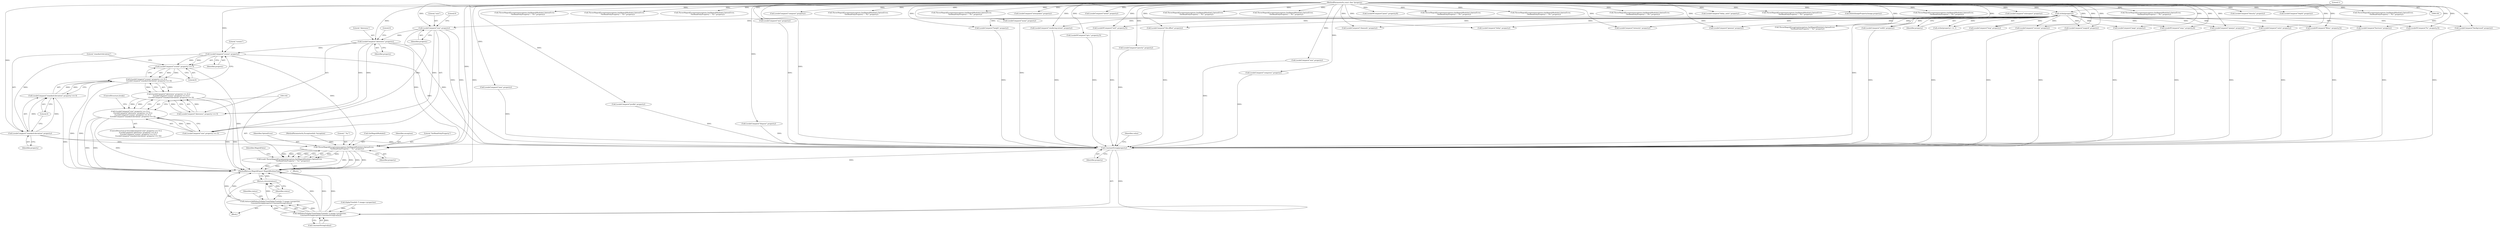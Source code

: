 digraph "0_ImageMagick_b61d35eaccc0a7ddeff8a1c3abfcd0a43ccf210b@pointer" {
"1001091" [label="(Call,LocaleCompare(\"scenes\",property))"];
"1001085" [label="(Call,LocaleCompare(\"skewness\",property))"];
"1001079" [label="(Call,LocaleCompare(\"size\",property))"];
"1000204" [label="(Call,strlen(property))"];
"1000140" [label="(MethodParameterIn,const char *property)"];
"1001090" [label="(Call,LocaleCompare(\"scenes\",property) == 0)"];
"1001089" [label="(Call,(LocaleCompare(\"scenes\",property) == 0) ||\n          (LocaleCompare(\"standard-deviation\",property) == 0))"];
"1001083" [label="(Call,(LocaleCompare(\"skewness\",property) == 0) ||\n          (LocaleCompare(\"scenes\",property) == 0) ||\n          (LocaleCompare(\"standard-deviation\",property) == 0))"];
"1001077" [label="(Call,(LocaleCompare(\"size\",property) == 0) ||\n          (LocaleCompare(\"skewness\",property) == 0) ||\n          (LocaleCompare(\"scenes\",property) == 0) ||\n          (LocaleCompare(\"standard-deviation\",property) == 0))"];
"1001096" [label="(Call,LocaleCompare(\"standard-deviation\",property))"];
"1001095" [label="(Call,LocaleCompare(\"standard-deviation\",property) == 0)"];
"1001103" [label="(Call,ThrowMagickException(exception,GetMagickModule(),OptionError,\n            \"SetReadOnlyProperty\",\"`%s'\",property))"];
"1001101" [label="(Call,(void) ThrowMagickException(exception,GetMagickModule(),OptionError,\n            \"SetReadOnlyProperty\",\"`%s'\",property))"];
"1001251" [label="(Call,ConstantString(property))"];
"1001245" [label="(Call,AddValueToSplayTree((SplayTreeInfo *) image->properties,\n    ConstantString(property),ConstantString(value)))"];
"1001243" [label="(Call,status=AddValueToSplayTree((SplayTreeInfo *) image->properties,\n    ConstantString(property),ConstantString(value)))"];
"1001255" [label="(Return,return(status);)"];
"1001225" [label="(Call,LocaleNCompare(\"xmp:\",property,4))"];
"1000227" [label="(Call,LocaleNCompare(\"8bim:\",property,5))"];
"1000204" [label="(Call,strlen(property))"];
"1001105" [label="(Call,GetMagickModule())"];
"1001100" [label="(Block,)"];
"1001109" [label="(Identifier,property)"];
"1001103" [label="(Call,ThrowMagickException(exception,GetMagickModule(),OptionError,\n            \"SetReadOnlyProperty\",\"`%s'\",property))"];
"1001252" [label="(Identifier,property)"];
"1001080" [label="(Literal,\"size\")"];
"1001101" [label="(Call,(void) ThrowMagickException(exception,GetMagickModule(),OptionError,\n            \"SetReadOnlyProperty\",\"`%s'\",property))"];
"1000888" [label="(Call,LocaleCompare(\"mean\",property))"];
"1000203" [label="(Call,strlen(property) <= 1)"];
"1001246" [label="(Call,(SplayTreeInfo *) image->properties)"];
"1001245" [label="(Call,AddValueToSplayTree((SplayTreeInfo *) image->properties,\n    ConstantString(property),ConstantString(value)))"];
"1001256" [label="(Identifier,status)"];
"1000630" [label="(Call,LocaleNCompare(\"fx:\",property,3))"];
"1000250" [label="(Call,LocaleCompare(\"background\",property))"];
"1000704" [label="(Call,LocaleCompare(\"height\",property))"];
"1000615" [label="(Call,ThrowMagickException(exception,GetMagickModule(),OptionError,\n            \"SetReadOnlyProperty\",\"`%s'\",property))"];
"1001079" [label="(Call,LocaleCompare(\"size\",property))"];
"1001082" [label="(Literal,0)"];
"1000927" [label="(Call,ThrowMagickException(exception,GetMagickModule(),OptionError,\n            \"SetReadOnlyProperty\",\"`%s'\",property))"];
"1001104" [label="(Identifier,exception)"];
"1001112" [label="(ControlStructure,break;)"];
"1000497" [label="(Call,ThrowMagickException(exception,GetMagickModule(),OptionError,\n            \"SetReadOnlyProperty\",\"`%s'\",property))"];
"1000876" [label="(Call,LocaleCompare(\"magick\",property))"];
"1001088" [label="(Literal,0)"];
"1001148" [label="(Call,LocaleCompare(\"units\",property))"];
"1001203" [label="(Call,LocaleCompare(\"width\",property))"];
"1000316" [label="(Call,LocaleCompare(\"compose\",property))"];
"1001210" [label="(Call,ThrowMagickException(exception,GetMagickModule(),OptionError,\n            \"SetReadOnlyProperty\",\"`%s'\",property))"];
"1001255" [label="(Return,return(status);)"];
"1000813" [label="(Call,LocaleNCompare(\"iptc:\",property,5))"];
"1001094" [label="(Literal,0)"];
"1000857" [label="(Call,LocaleCompare(\"loop\",property))"];
"1000906" [label="(Call,ThrowMagickException(exception,GetMagickModule(),OptionError,\n             \"SetReadOnlyProperty\",\"`%s'\",property))"];
"1000784" [label="(Call,LocaleCompare(\"interpolate\",property))"];
"1000671" [label="(Call,LocaleCompare(\"gravity\",property))"];
"1001097" [label="(Literal,\"standard-deviation\")"];
"1001107" [label="(Literal,\"SetReadOnlyProperty\")"];
"1001106" [label="(Identifier,OptionError)"];
"1000726" [label="(Call,LocaleCompare(\"intensity\",property))"];
"1000140" [label="(MethodParameterIn,const char *property)"];
"1000755" [label="(Call,LocaleCompare(\"intent\",property))"];
"1001181" [label="(Call,LocaleCompare(\"version\",property))"];
"1000899" [label="(Call,LocaleCompare(\"min\",property))"];
"1001111" [label="(Identifier,MagickFalse)"];
"1000345" [label="(Call,LocaleCompare(\"compress\",property))"];
"1001098" [label="(Identifier,property)"];
"1000821" [label="(Call,ThrowMagickException(exception,GetMagickModule(),OptionError,\n            \"SetReadOnlyProperty\",\"`%s'\",property))"];
"1000235" [label="(Call,ThrowMagickException(exception,GetMagickModule(),OptionError,\n            \"SetReadOnlyProperty\",\"`%s'\",property))"];
"1000920" [label="(Call,LocaleCompare(\"opaque\",property))"];
"1001085" [label="(Call,LocaleCompare(\"skewness\",property))"];
"1000835" [label="(Call,LocaleCompare(\"kurtosis\",property))"];
"1000143" [label="(Block,)"];
"1001046" [label="(Call,LocaleCompare(\"rendering-intent\",property))"];
"1001092" [label="(Literal,\"scenes\")"];
"1001081" [label="(Identifier,property)"];
"1000968" [label="(Call,LocaleNCompare(\"pixel:\",property,6))"];
"1001083" [label="(Call,(LocaleCompare(\"skewness\",property) == 0) ||\n          (LocaleCompare(\"scenes\",property) == 0) ||\n          (LocaleCompare(\"standard-deviation\",property) == 0))"];
"1000711" [label="(Call,ThrowMagickException(exception,GetMagickModule(),OptionError,\n            \"SetReadOnlyProperty\",\"`%s'\",property))"];
"1000638" [label="(Call,ThrowMagickException(exception,GetMagickModule(),OptionError,\n            \"SetReadOnlyProperty\",\"`%s'\",property))"];
"1000942" [label="(Call,LocaleCompare(\"page\",property))"];
"1000142" [label="(MethodParameterIn,ExceptionInfo *exception)"];
"1001091" [label="(Call,LocaleCompare(\"scenes\",property))"];
"1000882" [label="(Call,LocaleCompare(\"max\",property))"];
"1001233" [label="(Call,ThrowMagickException(exception,GetMagickModule(),OptionError,\n            \"SetReadOnlyProperty\",\"`%s'\",property))"];
"1000987" [label="(Call,LocaleCompare(\"profile\",property))"];
"1000490" [label="(Call,LocaleCompare(\"delay_units\",property))"];
"1001096" [label="(Call,LocaleCompare(\"standard-deviation\",property))"];
"1001253" [label="(Call,ConstantString(value))"];
"1000976" [label="(Call,ThrowMagickException(exception,GetMagickModule(),OptionError,\n            \"SetReadOnlyProperty\",\"`%s'\",property))"];
"1000196" [label="(Call,DeleteImageProperty(image,property))"];
"1000607" [label="(Call,LocaleNCompare(\"exif:\",property,5))"];
"1000271" [label="(Call,LocaleCompare(\"channels\",property))"];
"1001099" [label="(Literal,0)"];
"1001086" [label="(Literal,\"skewness\")"];
"1000574" [label="(Call,LocaleCompare(\"dispose\",property))"];
"1001254" [label="(Identifier,value)"];
"1001108" [label="(Literal,\"`%s'\")"];
"1001078" [label="(Call,LocaleCompare(\"size\",property) == 0)"];
"1000842" [label="(Call,ThrowMagickException(exception,GetMagickModule(),OptionError,\n            \"SetReadOnlyProperty\",\"`%s'\",property))"];
"1001090" [label="(Call,LocaleCompare(\"scenes\",property) == 0)"];
"1001243" [label="(Call,status=AddValueToSplayTree((SplayTreeInfo *) image->properties,\n    ConstantString(property),ConstantString(value)))"];
"1001087" [label="(Identifier,property)"];
"1000378" [label="(Call,LocaleCompare(\"delay\",property))"];
"1000653" [label="(Call,LocaleCompare(\"gamma\",property))"];
"1000289" [label="(Call,LocaleCompare(\"colorspace\",property))"];
"1001089" [label="(Call,(LocaleCompare(\"scenes\",property) == 0) ||\n          (LocaleCompare(\"standard-deviation\",property) == 0))"];
"1000210" [label="(Call,ThrowMagickException(exception,GetMagickModule(),OptionError,\n         \"SetReadOnlyProperty\",\"`%s'\",property))"];
"1001188" [label="(Call,ThrowMagickException(exception,GetMagickModule(),OptionError,\n            \"SetReadOnlyProperty\",\"`%s'\",property))"];
"1001257" [label="(MethodReturn,MagickExport MagickBooleanType)"];
"1000508" [label="(Call,LocaleCompare(\"density\",property))"];
"1000205" [label="(Identifier,property)"];
"1000559" [label="(Call,LocaleCompare(\"depth\",property))"];
"1001251" [label="(Call,ConstantString(property))"];
"1001095" [label="(Call,LocaleCompare(\"standard-deviation\",property) == 0)"];
"1001077" [label="(Call,(LocaleCompare(\"size\",property) == 0) ||\n          (LocaleCompare(\"skewness\",property) == 0) ||\n          (LocaleCompare(\"scenes\",property) == 0) ||\n          (LocaleCompare(\"standard-deviation\",property) == 0))"];
"1001244" [label="(Identifier,status)"];
"1000206" [label="(Literal,1)"];
"1001118" [label="(Call,LocaleCompare(\"tile-offset\",property))"];
"1001076" [label="(ControlStructure,if ((LocaleCompare(\"size\",property) == 0) ||\n          (LocaleCompare(\"skewness\",property) == 0) ||\n          (LocaleCompare(\"scenes\",property) == 0) ||\n          (LocaleCompare(\"standard-deviation\",property) == 0)))"];
"1000894" [label="(Call,LocaleCompare(\"min\",property))"];
"1000278" [label="(Call,ThrowMagickException(exception,GetMagickModule(),OptionError,\n            \"SetReadOnlyProperty\",\"`%s'\",property))"];
"1001093" [label="(Identifier,property)"];
"1001084" [label="(Call,LocaleCompare(\"skewness\",property) == 0)"];
"1001091" -> "1001090"  [label="AST: "];
"1001091" -> "1001093"  [label="CFG: "];
"1001092" -> "1001091"  [label="AST: "];
"1001093" -> "1001091"  [label="AST: "];
"1001094" -> "1001091"  [label="CFG: "];
"1001091" -> "1001090"  [label="DDG: "];
"1001091" -> "1001090"  [label="DDG: "];
"1001085" -> "1001091"  [label="DDG: "];
"1000140" -> "1001091"  [label="DDG: "];
"1001091" -> "1001096"  [label="DDG: "];
"1001091" -> "1001103"  [label="DDG: "];
"1001091" -> "1001251"  [label="DDG: "];
"1001085" -> "1001084"  [label="AST: "];
"1001085" -> "1001087"  [label="CFG: "];
"1001086" -> "1001085"  [label="AST: "];
"1001087" -> "1001085"  [label="AST: "];
"1001088" -> "1001085"  [label="CFG: "];
"1001085" -> "1001084"  [label="DDG: "];
"1001085" -> "1001084"  [label="DDG: "];
"1001079" -> "1001085"  [label="DDG: "];
"1000140" -> "1001085"  [label="DDG: "];
"1001085" -> "1001103"  [label="DDG: "];
"1001085" -> "1001251"  [label="DDG: "];
"1001079" -> "1001078"  [label="AST: "];
"1001079" -> "1001081"  [label="CFG: "];
"1001080" -> "1001079"  [label="AST: "];
"1001081" -> "1001079"  [label="AST: "];
"1001082" -> "1001079"  [label="CFG: "];
"1001079" -> "1001078"  [label="DDG: "];
"1001079" -> "1001078"  [label="DDG: "];
"1000204" -> "1001079"  [label="DDG: "];
"1000140" -> "1001079"  [label="DDG: "];
"1001079" -> "1001103"  [label="DDG: "];
"1001079" -> "1001251"  [label="DDG: "];
"1000204" -> "1000203"  [label="AST: "];
"1000204" -> "1000205"  [label="CFG: "];
"1000205" -> "1000204"  [label="AST: "];
"1000206" -> "1000204"  [label="CFG: "];
"1000204" -> "1000203"  [label="DDG: "];
"1000140" -> "1000204"  [label="DDG: "];
"1000204" -> "1000210"  [label="DDG: "];
"1000204" -> "1000227"  [label="DDG: "];
"1000204" -> "1000250"  [label="DDG: "];
"1000204" -> "1000271"  [label="DDG: "];
"1000204" -> "1000378"  [label="DDG: "];
"1000204" -> "1000607"  [label="DDG: "];
"1000204" -> "1000630"  [label="DDG: "];
"1000204" -> "1000653"  [label="DDG: "];
"1000204" -> "1000704"  [label="DDG: "];
"1000204" -> "1000726"  [label="DDG: "];
"1000204" -> "1000835"  [label="DDG: "];
"1000204" -> "1000857"  [label="DDG: "];
"1000204" -> "1000876"  [label="DDG: "];
"1000204" -> "1000920"  [label="DDG: "];
"1000204" -> "1000942"  [label="DDG: "];
"1000204" -> "1001046"  [label="DDG: "];
"1000204" -> "1001118"  [label="DDG: "];
"1000204" -> "1001148"  [label="DDG: "];
"1000204" -> "1001181"  [label="DDG: "];
"1000204" -> "1001203"  [label="DDG: "];
"1000204" -> "1001225"  [label="DDG: "];
"1000204" -> "1001251"  [label="DDG: "];
"1000140" -> "1000138"  [label="AST: "];
"1000140" -> "1001257"  [label="DDG: "];
"1000140" -> "1000196"  [label="DDG: "];
"1000140" -> "1000210"  [label="DDG: "];
"1000140" -> "1000227"  [label="DDG: "];
"1000140" -> "1000235"  [label="DDG: "];
"1000140" -> "1000250"  [label="DDG: "];
"1000140" -> "1000271"  [label="DDG: "];
"1000140" -> "1000278"  [label="DDG: "];
"1000140" -> "1000289"  [label="DDG: "];
"1000140" -> "1000316"  [label="DDG: "];
"1000140" -> "1000345"  [label="DDG: "];
"1000140" -> "1000378"  [label="DDG: "];
"1000140" -> "1000490"  [label="DDG: "];
"1000140" -> "1000497"  [label="DDG: "];
"1000140" -> "1000508"  [label="DDG: "];
"1000140" -> "1000559"  [label="DDG: "];
"1000140" -> "1000574"  [label="DDG: "];
"1000140" -> "1000607"  [label="DDG: "];
"1000140" -> "1000615"  [label="DDG: "];
"1000140" -> "1000630"  [label="DDG: "];
"1000140" -> "1000638"  [label="DDG: "];
"1000140" -> "1000653"  [label="DDG: "];
"1000140" -> "1000671"  [label="DDG: "];
"1000140" -> "1000704"  [label="DDG: "];
"1000140" -> "1000711"  [label="DDG: "];
"1000140" -> "1000726"  [label="DDG: "];
"1000140" -> "1000755"  [label="DDG: "];
"1000140" -> "1000784"  [label="DDG: "];
"1000140" -> "1000813"  [label="DDG: "];
"1000140" -> "1000821"  [label="DDG: "];
"1000140" -> "1000835"  [label="DDG: "];
"1000140" -> "1000842"  [label="DDG: "];
"1000140" -> "1000857"  [label="DDG: "];
"1000140" -> "1000876"  [label="DDG: "];
"1000140" -> "1000882"  [label="DDG: "];
"1000140" -> "1000888"  [label="DDG: "];
"1000140" -> "1000894"  [label="DDG: "];
"1000140" -> "1000899"  [label="DDG: "];
"1000140" -> "1000906"  [label="DDG: "];
"1000140" -> "1000920"  [label="DDG: "];
"1000140" -> "1000927"  [label="DDG: "];
"1000140" -> "1000942"  [label="DDG: "];
"1000140" -> "1000968"  [label="DDG: "];
"1000140" -> "1000976"  [label="DDG: "];
"1000140" -> "1000987"  [label="DDG: "];
"1000140" -> "1001046"  [label="DDG: "];
"1000140" -> "1001096"  [label="DDG: "];
"1000140" -> "1001103"  [label="DDG: "];
"1000140" -> "1001118"  [label="DDG: "];
"1000140" -> "1001148"  [label="DDG: "];
"1000140" -> "1001181"  [label="DDG: "];
"1000140" -> "1001188"  [label="DDG: "];
"1000140" -> "1001203"  [label="DDG: "];
"1000140" -> "1001210"  [label="DDG: "];
"1000140" -> "1001225"  [label="DDG: "];
"1000140" -> "1001233"  [label="DDG: "];
"1000140" -> "1001251"  [label="DDG: "];
"1001090" -> "1001089"  [label="AST: "];
"1001090" -> "1001094"  [label="CFG: "];
"1001094" -> "1001090"  [label="AST: "];
"1001097" -> "1001090"  [label="CFG: "];
"1001089" -> "1001090"  [label="CFG: "];
"1001090" -> "1001257"  [label="DDG: "];
"1001090" -> "1001089"  [label="DDG: "];
"1001090" -> "1001089"  [label="DDG: "];
"1001089" -> "1001083"  [label="AST: "];
"1001089" -> "1001095"  [label="CFG: "];
"1001095" -> "1001089"  [label="AST: "];
"1001083" -> "1001089"  [label="CFG: "];
"1001089" -> "1001257"  [label="DDG: "];
"1001089" -> "1001257"  [label="DDG: "];
"1001089" -> "1001083"  [label="DDG: "];
"1001089" -> "1001083"  [label="DDG: "];
"1001095" -> "1001089"  [label="DDG: "];
"1001095" -> "1001089"  [label="DDG: "];
"1001083" -> "1001077"  [label="AST: "];
"1001083" -> "1001084"  [label="CFG: "];
"1001084" -> "1001083"  [label="AST: "];
"1001077" -> "1001083"  [label="CFG: "];
"1001083" -> "1001257"  [label="DDG: "];
"1001083" -> "1001257"  [label="DDG: "];
"1001083" -> "1001077"  [label="DDG: "];
"1001083" -> "1001077"  [label="DDG: "];
"1001084" -> "1001083"  [label="DDG: "];
"1001084" -> "1001083"  [label="DDG: "];
"1001077" -> "1001076"  [label="AST: "];
"1001077" -> "1001078"  [label="CFG: "];
"1001078" -> "1001077"  [label="AST: "];
"1001102" -> "1001077"  [label="CFG: "];
"1001112" -> "1001077"  [label="CFG: "];
"1001077" -> "1001257"  [label="DDG: "];
"1001077" -> "1001257"  [label="DDG: "];
"1001077" -> "1001257"  [label="DDG: "];
"1001078" -> "1001077"  [label="DDG: "];
"1001078" -> "1001077"  [label="DDG: "];
"1001096" -> "1001095"  [label="AST: "];
"1001096" -> "1001098"  [label="CFG: "];
"1001097" -> "1001096"  [label="AST: "];
"1001098" -> "1001096"  [label="AST: "];
"1001099" -> "1001096"  [label="CFG: "];
"1001096" -> "1001095"  [label="DDG: "];
"1001096" -> "1001095"  [label="DDG: "];
"1001096" -> "1001103"  [label="DDG: "];
"1001096" -> "1001251"  [label="DDG: "];
"1001095" -> "1001099"  [label="CFG: "];
"1001099" -> "1001095"  [label="AST: "];
"1001095" -> "1001257"  [label="DDG: "];
"1001103" -> "1001101"  [label="AST: "];
"1001103" -> "1001109"  [label="CFG: "];
"1001104" -> "1001103"  [label="AST: "];
"1001105" -> "1001103"  [label="AST: "];
"1001106" -> "1001103"  [label="AST: "];
"1001107" -> "1001103"  [label="AST: "];
"1001108" -> "1001103"  [label="AST: "];
"1001109" -> "1001103"  [label="AST: "];
"1001101" -> "1001103"  [label="CFG: "];
"1001103" -> "1001257"  [label="DDG: "];
"1001103" -> "1001257"  [label="DDG: "];
"1001103" -> "1001257"  [label="DDG: "];
"1001103" -> "1001257"  [label="DDG: "];
"1001103" -> "1001101"  [label="DDG: "];
"1001103" -> "1001101"  [label="DDG: "];
"1001103" -> "1001101"  [label="DDG: "];
"1001103" -> "1001101"  [label="DDG: "];
"1001103" -> "1001101"  [label="DDG: "];
"1001103" -> "1001101"  [label="DDG: "];
"1000142" -> "1001103"  [label="DDG: "];
"1001101" -> "1001100"  [label="AST: "];
"1001102" -> "1001101"  [label="AST: "];
"1001111" -> "1001101"  [label="CFG: "];
"1001101" -> "1001257"  [label="DDG: "];
"1001101" -> "1001257"  [label="DDG: "];
"1001251" -> "1001245"  [label="AST: "];
"1001251" -> "1001252"  [label="CFG: "];
"1001252" -> "1001251"  [label="AST: "];
"1001254" -> "1001251"  [label="CFG: "];
"1001251" -> "1001257"  [label="DDG: "];
"1001251" -> "1001245"  [label="DDG: "];
"1000876" -> "1001251"  [label="DDG: "];
"1001203" -> "1001251"  [label="DDG: "];
"1000882" -> "1001251"  [label="DDG: "];
"1001148" -> "1001251"  [label="DDG: "];
"1000345" -> "1001251"  [label="DDG: "];
"1001181" -> "1001251"  [label="DDG: "];
"1001225" -> "1001251"  [label="DDG: "];
"1001118" -> "1001251"  [label="DDG: "];
"1000899" -> "1001251"  [label="DDG: "];
"1000630" -> "1001251"  [label="DDG: "];
"1000987" -> "1001251"  [label="DDG: "];
"1001046" -> "1001251"  [label="DDG: "];
"1000857" -> "1001251"  [label="DDG: "];
"1000227" -> "1001251"  [label="DDG: "];
"1000250" -> "1001251"  [label="DDG: "];
"1000888" -> "1001251"  [label="DDG: "];
"1000704" -> "1001251"  [label="DDG: "];
"1000813" -> "1001251"  [label="DDG: "];
"1000574" -> "1001251"  [label="DDG: "];
"1000894" -> "1001251"  [label="DDG: "];
"1000607" -> "1001251"  [label="DDG: "];
"1000671" -> "1001251"  [label="DDG: "];
"1000835" -> "1001251"  [label="DDG: "];
"1000920" -> "1001251"  [label="DDG: "];
"1001245" -> "1001243"  [label="AST: "];
"1001245" -> "1001253"  [label="CFG: "];
"1001246" -> "1001245"  [label="AST: "];
"1001253" -> "1001245"  [label="AST: "];
"1001243" -> "1001245"  [label="CFG: "];
"1001245" -> "1001257"  [label="DDG: "];
"1001245" -> "1001257"  [label="DDG: "];
"1001245" -> "1001257"  [label="DDG: "];
"1001245" -> "1001243"  [label="DDG: "];
"1001245" -> "1001243"  [label="DDG: "];
"1001245" -> "1001243"  [label="DDG: "];
"1001246" -> "1001245"  [label="DDG: "];
"1001253" -> "1001245"  [label="DDG: "];
"1001243" -> "1000143"  [label="AST: "];
"1001244" -> "1001243"  [label="AST: "];
"1001256" -> "1001243"  [label="CFG: "];
"1001243" -> "1001257"  [label="DDG: "];
"1001243" -> "1001257"  [label="DDG: "];
"1001243" -> "1001255"  [label="DDG: "];
"1001255" -> "1000143"  [label="AST: "];
"1001255" -> "1001256"  [label="CFG: "];
"1001256" -> "1001255"  [label="AST: "];
"1001257" -> "1001255"  [label="CFG: "];
"1001255" -> "1001257"  [label="DDG: "];
"1001256" -> "1001255"  [label="DDG: "];
}
